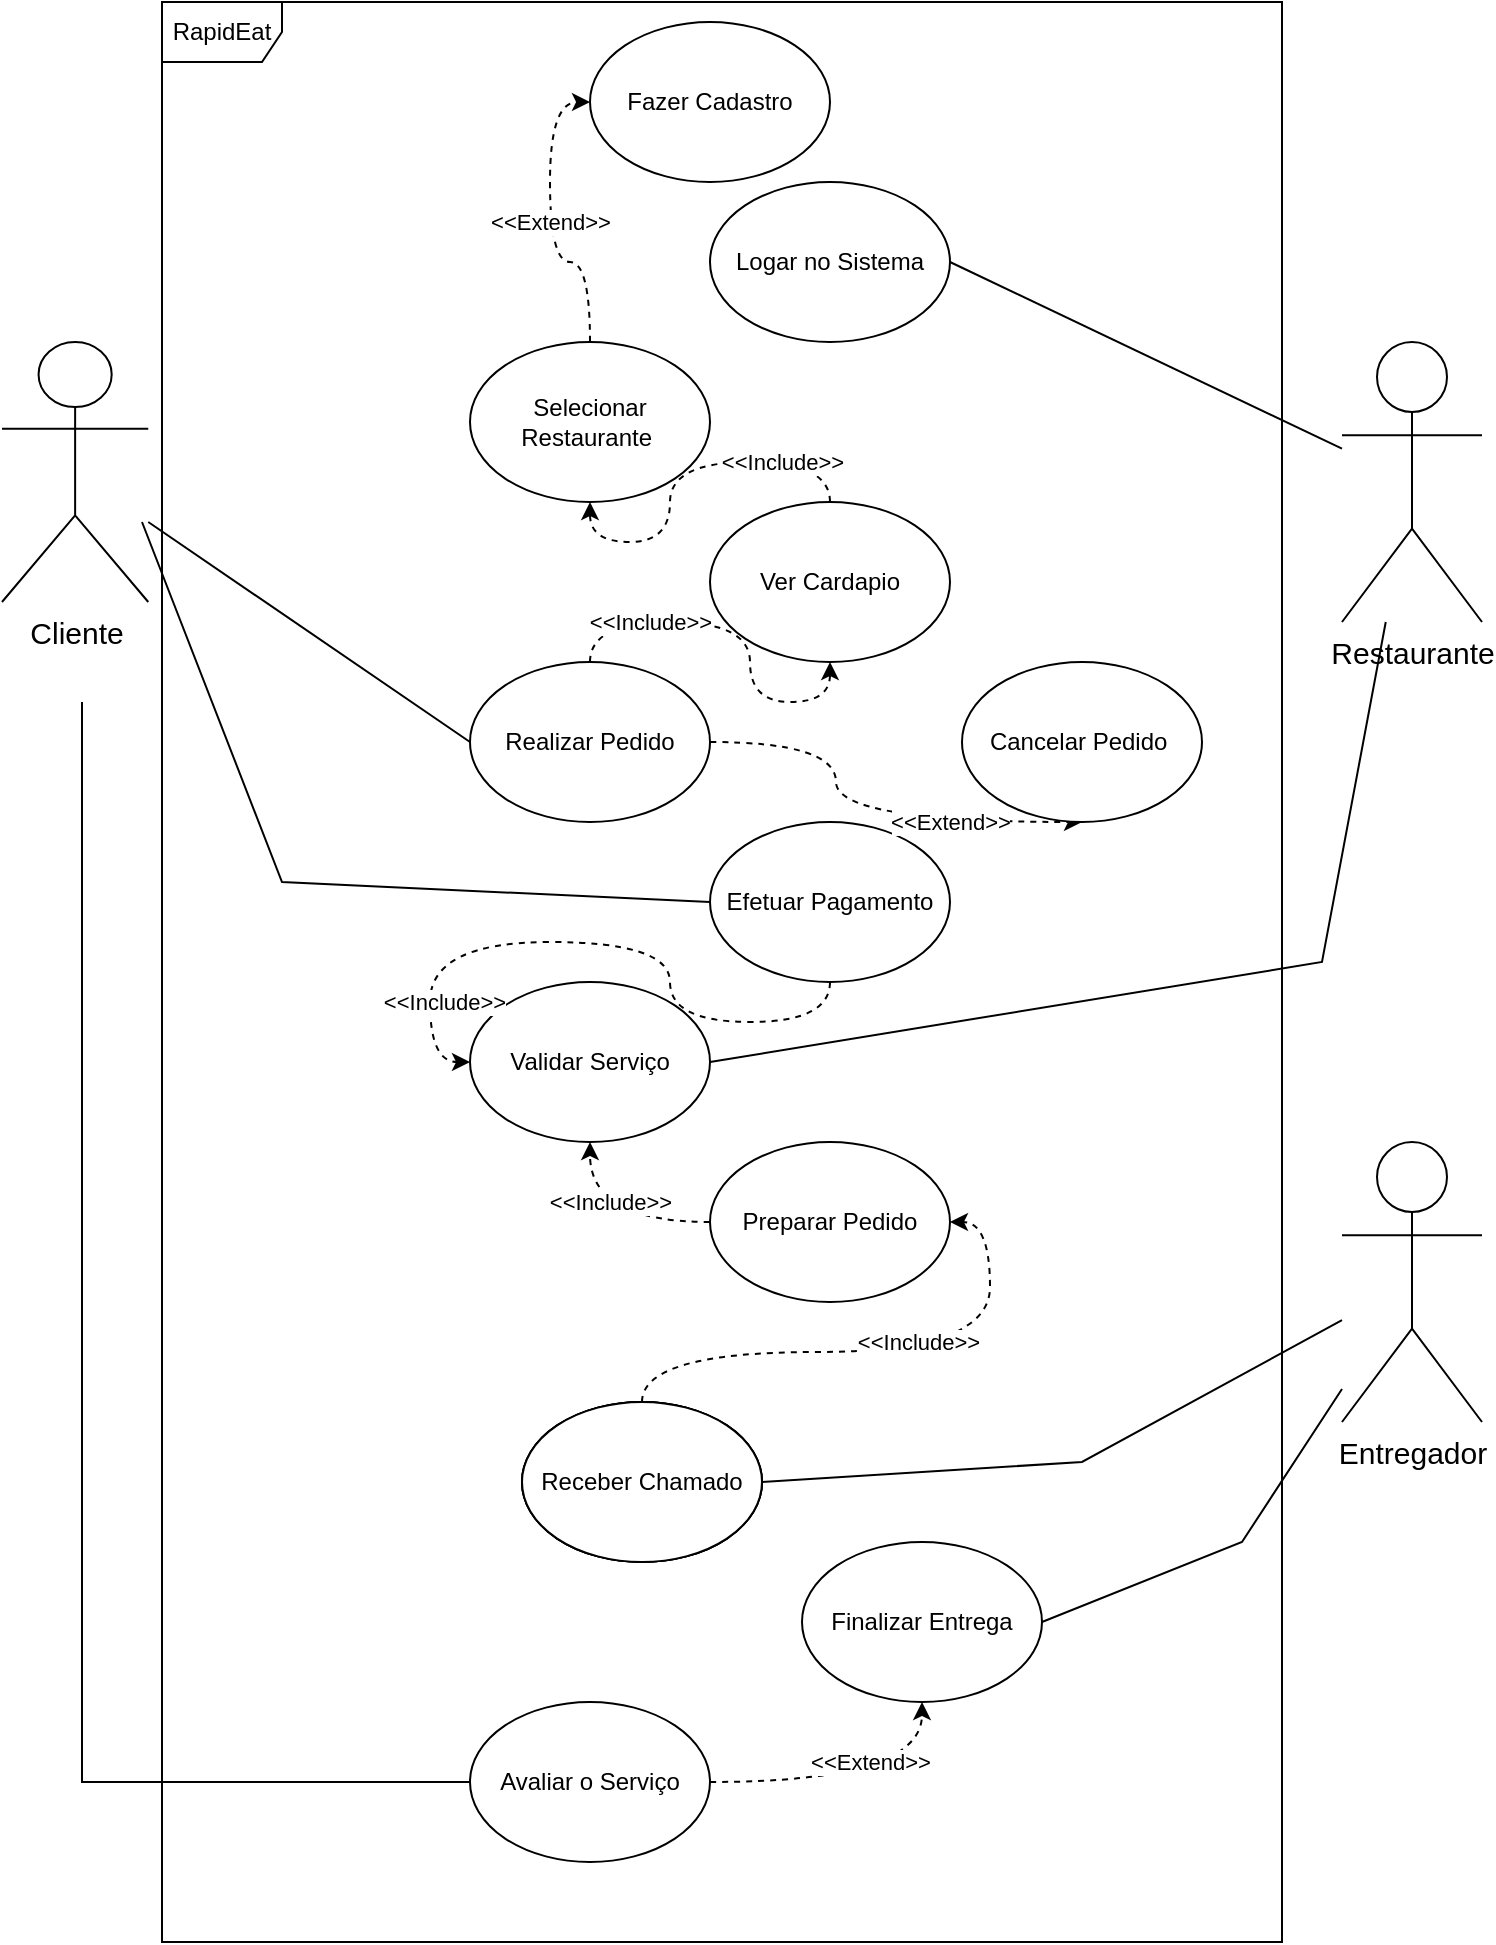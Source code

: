 <mxfile version="24.7.8">
  <diagram name="Página-1" id="J7hREB2nm6JP-Wou6bRG">
    <mxGraphModel dx="1235" dy="614" grid="1" gridSize="10" guides="1" tooltips="1" connect="1" arrows="1" fold="1" page="1" pageScale="1" pageWidth="827" pageHeight="1169" math="0" shadow="0">
      <root>
        <mxCell id="0" />
        <mxCell id="1" parent="0" />
        <mxCell id="Aa0I2NGFZkAZ0cEA8cgW-6" value="&lt;font style=&quot;font-size: 15px;&quot;&gt;Cliente&lt;/font&gt;" style="shape=umlActor;verticalLabelPosition=bottom;verticalAlign=top;html=1;outlineConnect=0;" parent="1" vertex="1">
          <mxGeometry x="60" y="200" width="73.13" height="130" as="geometry" />
        </mxCell>
        <mxCell id="Aa0I2NGFZkAZ0cEA8cgW-7" value="Logar no Sistema" style="ellipse;whiteSpace=wrap;html=1;" parent="1" vertex="1">
          <mxGeometry x="414" y="120" width="120" height="80" as="geometry" />
        </mxCell>
        <mxCell id="Aa0I2NGFZkAZ0cEA8cgW-8" value="&lt;font style=&quot;font-size: 15px;&quot;&gt;Entregador&lt;/font&gt;" style="shape=umlActor;verticalLabelPosition=bottom;verticalAlign=top;html=1;outlineConnect=0;" parent="1" vertex="1">
          <mxGeometry x="730" y="600" width="70" height="140" as="geometry" />
        </mxCell>
        <mxCell id="Aa0I2NGFZkAZ0cEA8cgW-9" value="&lt;font style=&quot;font-size: 15px;&quot;&gt;Restaurante&lt;/font&gt;&lt;div style=&quot;font-size: 15px;&quot;&gt;&lt;br&gt;&lt;/div&gt;" style="shape=umlActor;verticalLabelPosition=bottom;verticalAlign=top;html=1;outlineConnect=0;" parent="1" vertex="1">
          <mxGeometry x="730" y="200" width="70" height="140" as="geometry" />
        </mxCell>
        <mxCell id="AqXCSbFWqrP8IzqeoJTF-9" style="edgeStyle=orthogonalEdgeStyle;rounded=0;orthogonalLoop=1;jettySize=auto;html=1;entryX=0;entryY=0.5;entryDx=0;entryDy=0;curved=1;dashed=1;" edge="1" parent="1" source="Aa0I2NGFZkAZ0cEA8cgW-16" target="Aa0I2NGFZkAZ0cEA8cgW-26">
          <mxGeometry relative="1" as="geometry" />
        </mxCell>
        <mxCell id="Aa0I2NGFZkAZ0cEA8cgW-16" value="Selecionar Restaurante&amp;nbsp;" style="ellipse;whiteSpace=wrap;html=1;" parent="1" vertex="1">
          <mxGeometry x="294" y="200" width="120" height="80" as="geometry" />
        </mxCell>
        <mxCell id="AqXCSbFWqrP8IzqeoJTF-7" style="edgeStyle=orthogonalEdgeStyle;rounded=0;orthogonalLoop=1;jettySize=auto;html=1;entryX=0.5;entryY=1;entryDx=0;entryDy=0;curved=1;dashed=1;" edge="1" parent="1" source="Aa0I2NGFZkAZ0cEA8cgW-17" target="Aa0I2NGFZkAZ0cEA8cgW-16">
          <mxGeometry relative="1" as="geometry" />
        </mxCell>
        <mxCell id="Aa0I2NGFZkAZ0cEA8cgW-17" value="Ver Cardapio" style="ellipse;whiteSpace=wrap;html=1;" parent="1" vertex="1">
          <mxGeometry x="414" y="280" width="120" height="80" as="geometry" />
        </mxCell>
        <mxCell id="AqXCSbFWqrP8IzqeoJTF-5" style="edgeStyle=orthogonalEdgeStyle;rounded=0;orthogonalLoop=1;jettySize=auto;html=1;exitX=0.5;exitY=0;exitDx=0;exitDy=0;entryX=0.5;entryY=1;entryDx=0;entryDy=0;curved=1;dashed=1;" edge="1" parent="1" source="Aa0I2NGFZkAZ0cEA8cgW-18" target="Aa0I2NGFZkAZ0cEA8cgW-17">
          <mxGeometry relative="1" as="geometry" />
        </mxCell>
        <mxCell id="AqXCSbFWqrP8IzqeoJTF-14" style="edgeStyle=orthogonalEdgeStyle;rounded=0;orthogonalLoop=1;jettySize=auto;html=1;entryX=0.5;entryY=1;entryDx=0;entryDy=0;curved=1;dashed=1;" edge="1" parent="1" source="Aa0I2NGFZkAZ0cEA8cgW-18" target="Aa0I2NGFZkAZ0cEA8cgW-19">
          <mxGeometry relative="1" as="geometry">
            <Array as="points">
              <mxPoint x="477" y="400" />
              <mxPoint x="477" y="440" />
            </Array>
          </mxGeometry>
        </mxCell>
        <mxCell id="Aa0I2NGFZkAZ0cEA8cgW-18" value="Realizar Pedido" style="ellipse;whiteSpace=wrap;html=1;" parent="1" vertex="1">
          <mxGeometry x="294" y="360" width="120" height="80" as="geometry" />
        </mxCell>
        <mxCell id="Aa0I2NGFZkAZ0cEA8cgW-19" value="Cancelar Pedido&amp;nbsp;" style="ellipse;whiteSpace=wrap;html=1;" parent="1" vertex="1">
          <mxGeometry x="540" y="360" width="120" height="80" as="geometry" />
        </mxCell>
        <mxCell id="AqXCSbFWqrP8IzqeoJTF-16" style="edgeStyle=orthogonalEdgeStyle;rounded=0;orthogonalLoop=1;jettySize=auto;html=1;exitX=0;exitY=0.5;exitDx=0;exitDy=0;entryX=0.5;entryY=1;entryDx=0;entryDy=0;curved=1;dashed=1;" edge="1" parent="1" source="Aa0I2NGFZkAZ0cEA8cgW-20" target="Aa0I2NGFZkAZ0cEA8cgW-27">
          <mxGeometry relative="1" as="geometry" />
        </mxCell>
        <mxCell id="Aa0I2NGFZkAZ0cEA8cgW-20" value="Preparar Pedido" style="ellipse;whiteSpace=wrap;html=1;" parent="1" vertex="1">
          <mxGeometry x="414" y="600" width="120" height="80" as="geometry" />
        </mxCell>
        <mxCell id="Aa0I2NGFZkAZ0cEA8cgW-21" value="Retirar Pedido" style="ellipse;whiteSpace=wrap;html=1;" parent="1" vertex="1">
          <mxGeometry x="320" y="730" width="120" height="80" as="geometry" />
        </mxCell>
        <mxCell id="Aa0I2NGFZkAZ0cEA8cgW-22" value="Efetuar Pagamento" style="ellipse;whiteSpace=wrap;html=1;" parent="1" vertex="1">
          <mxGeometry x="320" y="730" width="120" height="80" as="geometry" />
        </mxCell>
        <mxCell id="AqXCSbFWqrP8IzqeoJTF-12" style="edgeStyle=orthogonalEdgeStyle;rounded=0;orthogonalLoop=1;jettySize=auto;html=1;entryX=1;entryY=0.5;entryDx=0;entryDy=0;curved=1;dashed=1;" edge="1" parent="1" source="Aa0I2NGFZkAZ0cEA8cgW-23" target="Aa0I2NGFZkAZ0cEA8cgW-20">
          <mxGeometry relative="1" as="geometry" />
        </mxCell>
        <mxCell id="Aa0I2NGFZkAZ0cEA8cgW-23" value="Receber Chamado" style="ellipse;whiteSpace=wrap;html=1;" parent="1" vertex="1">
          <mxGeometry x="320" y="730" width="120" height="80" as="geometry" />
        </mxCell>
        <mxCell id="Aa0I2NGFZkAZ0cEA8cgW-24" value="Finalizar Entrega" style="ellipse;whiteSpace=wrap;html=1;" parent="1" vertex="1">
          <mxGeometry x="460" y="800" width="120" height="80" as="geometry" />
        </mxCell>
        <mxCell id="AqXCSbFWqrP8IzqeoJTF-18" style="edgeStyle=orthogonalEdgeStyle;rounded=0;orthogonalLoop=1;jettySize=auto;html=1;entryX=0.5;entryY=1;entryDx=0;entryDy=0;curved=1;dashed=1;" edge="1" parent="1" source="Aa0I2NGFZkAZ0cEA8cgW-25" target="Aa0I2NGFZkAZ0cEA8cgW-24">
          <mxGeometry relative="1" as="geometry" />
        </mxCell>
        <mxCell id="Aa0I2NGFZkAZ0cEA8cgW-25" value="Avaliar o Serviço" style="ellipse;whiteSpace=wrap;html=1;" parent="1" vertex="1">
          <mxGeometry x="294" y="880" width="120" height="80" as="geometry" />
        </mxCell>
        <mxCell id="Aa0I2NGFZkAZ0cEA8cgW-26" value="Fazer Cadastro" style="ellipse;whiteSpace=wrap;html=1;" parent="1" vertex="1">
          <mxGeometry x="354" y="40" width="120" height="80" as="geometry" />
        </mxCell>
        <mxCell id="Aa0I2NGFZkAZ0cEA8cgW-27" value="Validar Serviço" style="ellipse;whiteSpace=wrap;html=1;" parent="1" vertex="1">
          <mxGeometry x="294" y="520" width="120" height="80" as="geometry" />
        </mxCell>
        <mxCell id="Aa0I2NGFZkAZ0cEA8cgW-52" style="edgeStyle=orthogonalEdgeStyle;rounded=0;orthogonalLoop=1;jettySize=auto;html=1;entryX=0;entryY=0.5;entryDx=0;entryDy=0;curved=1;dashed=1;" parent="1" source="Aa0I2NGFZkAZ0cEA8cgW-28" target="Aa0I2NGFZkAZ0cEA8cgW-27" edge="1">
          <mxGeometry relative="1" as="geometry" />
        </mxCell>
        <mxCell id="Aa0I2NGFZkAZ0cEA8cgW-53" value="&amp;lt;&amp;lt;Include&amp;gt;&amp;gt;" style="edgeLabel;html=1;align=center;verticalAlign=middle;resizable=0;points=[];" parent="Aa0I2NGFZkAZ0cEA8cgW-52" vertex="1" connectable="0">
          <mxGeometry x="0.426" y="2" relative="1" as="geometry">
            <mxPoint x="158" y="-242" as="offset" />
          </mxGeometry>
        </mxCell>
        <mxCell id="Aa0I2NGFZkAZ0cEA8cgW-28" value="Efetuar Pagamento" style="ellipse;whiteSpace=wrap;html=1;" parent="1" vertex="1">
          <mxGeometry x="414" y="440" width="120" height="80" as="geometry" />
        </mxCell>
        <mxCell id="Aa0I2NGFZkAZ0cEA8cgW-36" value="" style="endArrow=none;html=1;rounded=0;entryX=0;entryY=0.5;entryDx=0;entryDy=0;" parent="1" source="Aa0I2NGFZkAZ0cEA8cgW-6" target="Aa0I2NGFZkAZ0cEA8cgW-18" edge="1">
          <mxGeometry width="50" height="50" relative="1" as="geometry">
            <mxPoint x="390" y="460" as="sourcePoint" />
            <mxPoint x="440" y="410" as="targetPoint" />
          </mxGeometry>
        </mxCell>
        <mxCell id="Aa0I2NGFZkAZ0cEA8cgW-37" value="" style="endArrow=none;html=1;rounded=0;entryX=0;entryY=0.5;entryDx=0;entryDy=0;" parent="1" target="Aa0I2NGFZkAZ0cEA8cgW-28" edge="1">
          <mxGeometry width="50" height="50" relative="1" as="geometry">
            <mxPoint x="130" y="290" as="sourcePoint" />
            <mxPoint x="440" y="410" as="targetPoint" />
            <Array as="points">
              <mxPoint x="200" y="470" />
            </Array>
          </mxGeometry>
        </mxCell>
        <mxCell id="Aa0I2NGFZkAZ0cEA8cgW-38" value="" style="endArrow=none;html=1;rounded=0;exitX=1;exitY=0.5;exitDx=0;exitDy=0;" parent="1" source="Aa0I2NGFZkAZ0cEA8cgW-27" target="Aa0I2NGFZkAZ0cEA8cgW-9" edge="1">
          <mxGeometry width="50" height="50" relative="1" as="geometry">
            <mxPoint x="390" y="460" as="sourcePoint" />
            <mxPoint x="440" y="410" as="targetPoint" />
            <Array as="points">
              <mxPoint x="720" y="510" />
            </Array>
          </mxGeometry>
        </mxCell>
        <mxCell id="Aa0I2NGFZkAZ0cEA8cgW-54" value="" style="endArrow=none;html=1;rounded=0;exitX=1;exitY=0.5;exitDx=0;exitDy=0;" parent="1" source="Aa0I2NGFZkAZ0cEA8cgW-7" target="Aa0I2NGFZkAZ0cEA8cgW-9" edge="1">
          <mxGeometry width="50" height="50" relative="1" as="geometry">
            <mxPoint x="330" y="370" as="sourcePoint" />
            <mxPoint x="380" y="320" as="targetPoint" />
          </mxGeometry>
        </mxCell>
        <mxCell id="AqXCSbFWqrP8IzqeoJTF-1" value="" style="endArrow=none;html=1;rounded=0;entryX=0;entryY=0.5;entryDx=0;entryDy=0;" edge="1" parent="1" target="Aa0I2NGFZkAZ0cEA8cgW-25">
          <mxGeometry width="50" height="50" relative="1" as="geometry">
            <mxPoint x="100" y="380" as="sourcePoint" />
            <mxPoint x="440" y="450" as="targetPoint" />
            <Array as="points">
              <mxPoint x="100" y="920" />
            </Array>
          </mxGeometry>
        </mxCell>
        <mxCell id="AqXCSbFWqrP8IzqeoJTF-2" value="" style="endArrow=none;html=1;rounded=0;exitX=1;exitY=0.5;exitDx=0;exitDy=0;" edge="1" parent="1" source="Aa0I2NGFZkAZ0cEA8cgW-23" target="Aa0I2NGFZkAZ0cEA8cgW-8">
          <mxGeometry width="50" height="50" relative="1" as="geometry">
            <mxPoint x="390" y="830" as="sourcePoint" />
            <mxPoint x="440" y="780" as="targetPoint" />
            <Array as="points">
              <mxPoint x="600" y="760" />
            </Array>
          </mxGeometry>
        </mxCell>
        <mxCell id="AqXCSbFWqrP8IzqeoJTF-4" value="" style="endArrow=none;html=1;rounded=0;exitX=1;exitY=0.5;exitDx=0;exitDy=0;" edge="1" parent="1" source="Aa0I2NGFZkAZ0cEA8cgW-24" target="Aa0I2NGFZkAZ0cEA8cgW-8">
          <mxGeometry width="50" height="50" relative="1" as="geometry">
            <mxPoint x="390" y="830" as="sourcePoint" />
            <mxPoint x="440" y="780" as="targetPoint" />
            <Array as="points">
              <mxPoint x="680" y="800" />
            </Array>
          </mxGeometry>
        </mxCell>
        <mxCell id="AqXCSbFWqrP8IzqeoJTF-6" value="&amp;lt;&amp;lt;Include&amp;gt;&amp;gt;" style="edgeLabel;html=1;align=center;verticalAlign=middle;resizable=0;points=[];" vertex="1" connectable="0" parent="1">
          <mxGeometry x="281" y="530" as="geometry" />
        </mxCell>
        <mxCell id="AqXCSbFWqrP8IzqeoJTF-8" value="&amp;lt;&amp;lt;Include&amp;gt;&amp;gt;" style="edgeLabel;html=1;align=center;verticalAlign=middle;resizable=0;points=[];" vertex="1" connectable="0" parent="1">
          <mxGeometry x="400" y="350" as="geometry">
            <mxPoint x="-16" y="-10" as="offset" />
          </mxGeometry>
        </mxCell>
        <mxCell id="AqXCSbFWqrP8IzqeoJTF-11" value="&amp;lt;&amp;lt;Extend&amp;gt;&amp;gt;" style="edgeLabel;html=1;align=center;verticalAlign=middle;resizable=0;points=[];" vertex="1" connectable="0" parent="1">
          <mxGeometry x="350" y="150" as="geometry">
            <mxPoint x="-16" y="-10" as="offset" />
          </mxGeometry>
        </mxCell>
        <mxCell id="AqXCSbFWqrP8IzqeoJTF-13" value="&amp;lt;&amp;lt;Include&amp;gt;&amp;gt;" style="edgeLabel;html=1;align=center;verticalAlign=middle;resizable=0;points=[];" vertex="1" connectable="0" parent="1">
          <mxGeometry x="534" y="710" as="geometry">
            <mxPoint x="-16" y="-10" as="offset" />
          </mxGeometry>
        </mxCell>
        <mxCell id="AqXCSbFWqrP8IzqeoJTF-15" value="&amp;lt;&amp;lt;Extend&amp;gt;&amp;gt;" style="edgeLabel;html=1;align=center;verticalAlign=middle;resizable=0;points=[];" vertex="1" connectable="0" parent="1">
          <mxGeometry x="550" y="450" as="geometry">
            <mxPoint x="-16" y="-10" as="offset" />
          </mxGeometry>
        </mxCell>
        <mxCell id="AqXCSbFWqrP8IzqeoJTF-17" value="&amp;lt;&amp;lt;Include&amp;gt;&amp;gt;" style="edgeLabel;html=1;align=center;verticalAlign=middle;resizable=0;points=[];" vertex="1" connectable="0" parent="1">
          <mxGeometry x="380" y="640" as="geometry">
            <mxPoint x="-16" y="-10" as="offset" />
          </mxGeometry>
        </mxCell>
        <mxCell id="AqXCSbFWqrP8IzqeoJTF-19" value="&amp;lt;&amp;lt;Extend&amp;gt;&amp;gt;" style="edgeLabel;html=1;align=center;verticalAlign=middle;resizable=0;points=[];" vertex="1" connectable="0" parent="1">
          <mxGeometry x="510" y="920" as="geometry">
            <mxPoint x="-16" y="-10" as="offset" />
          </mxGeometry>
        </mxCell>
        <mxCell id="AqXCSbFWqrP8IzqeoJTF-20" value="RapidEat" style="shape=umlFrame;whiteSpace=wrap;html=1;pointerEvents=0;" vertex="1" parent="1">
          <mxGeometry x="140" y="30" width="560" height="970" as="geometry" />
        </mxCell>
      </root>
    </mxGraphModel>
  </diagram>
</mxfile>
